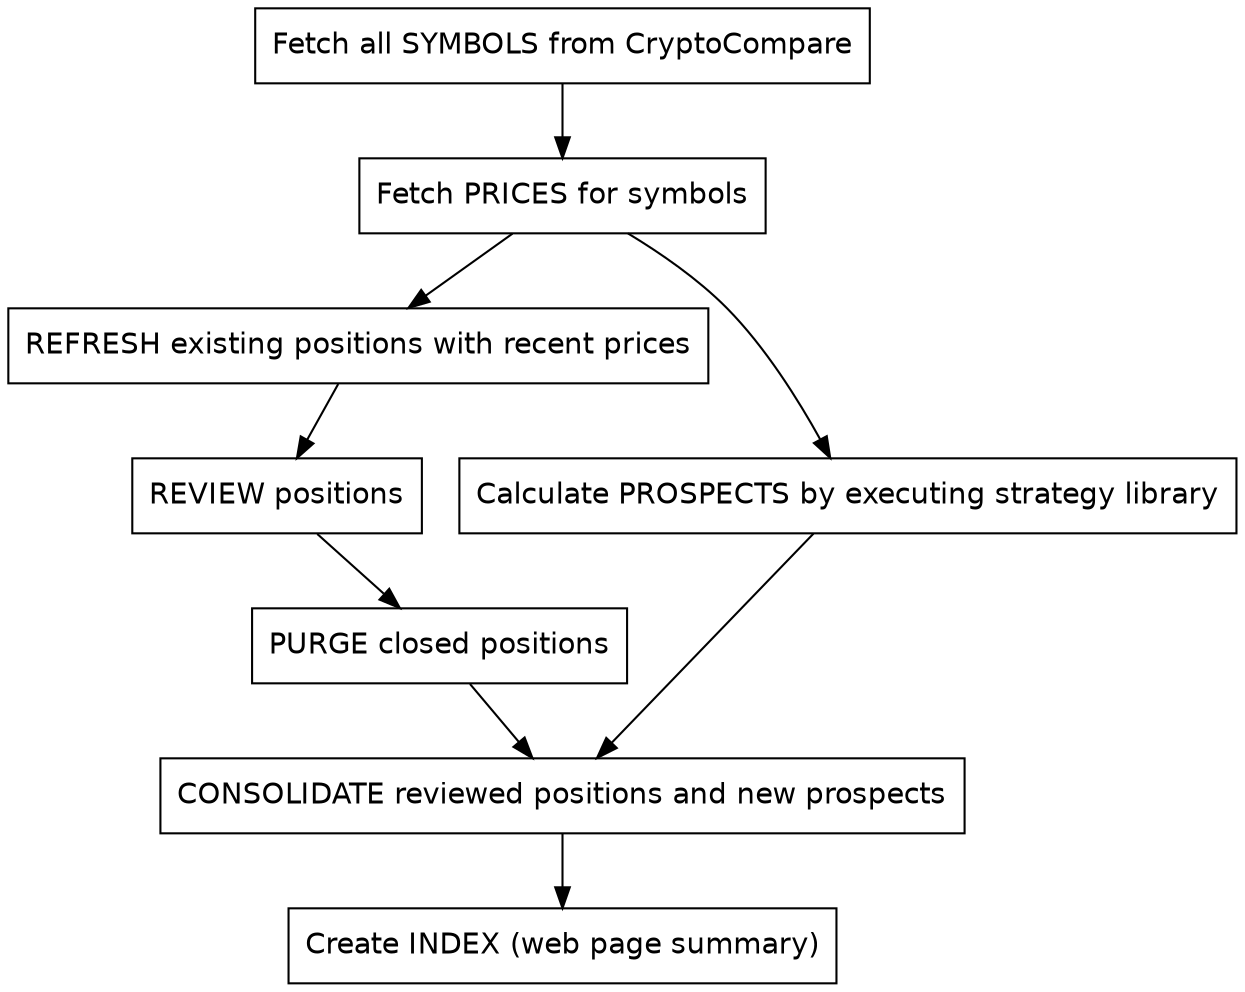 digraph {

  node [fontname=Helvetica shape=box]

  review [label="REVIEW positions"]
  purge [label="PURGE closed positions"]
  consolidate [label="CONSOLIDATE reviewed positions and new prospects"]
  index [label="Create INDEX (web page summary)"]
  refresh [label= "REFRESH existing positions with recent prices"]

  "Fetch all SYMBOLS from CryptoCompare"
    -> "Fetch PRICES for symbols"
    -> refresh
    -> review

  "Fetch PRICES for symbols"
    -> "Calculate PROSPECTS by executing strategy library"
    -> consolidate

  // Consolidate takes review and new
  review
    -> purge
    -> consolidate
    -> index
}

